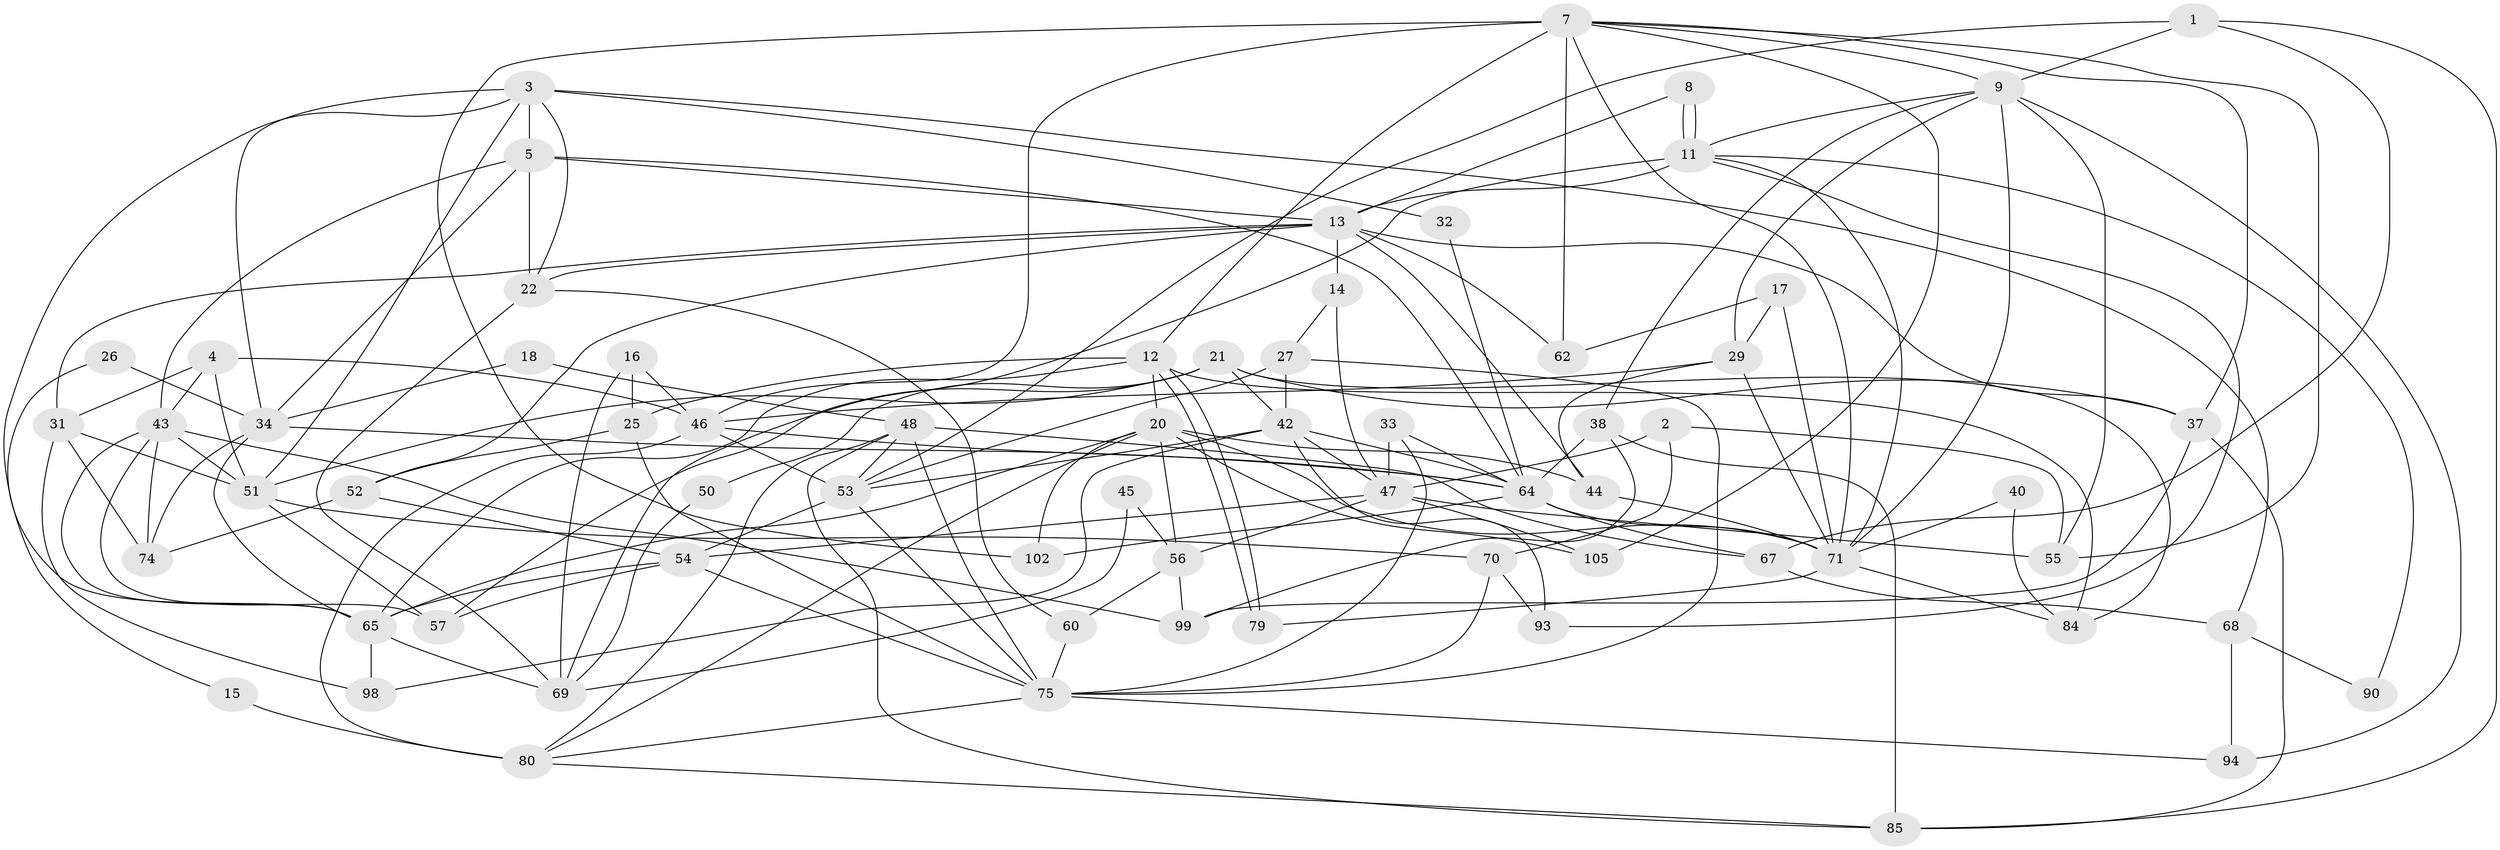 // Generated by graph-tools (version 1.1) at 2025/52/02/27/25 19:52:08]
// undirected, 67 vertices, 165 edges
graph export_dot {
graph [start="1"]
  node [color=gray90,style=filled];
  1 [super="+10"];
  2;
  3 [super="+19"];
  4 [super="+89"];
  5 [super="+6"];
  7 [super="+61"];
  8;
  9 [super="+41"];
  11 [super="+72"];
  12 [super="+28"];
  13 [super="+30"];
  14 [super="+24"];
  15;
  16 [super="+77"];
  17;
  18;
  20 [super="+39"];
  21 [super="+23"];
  22 [super="+36"];
  25 [super="+82"];
  26;
  27;
  29 [super="+58"];
  31 [super="+76"];
  32;
  33;
  34 [super="+35"];
  37 [super="+83"];
  38;
  40;
  42 [super="+49"];
  43 [super="+92"];
  44;
  45;
  46 [super="+87"];
  47 [super="+63"];
  48 [super="+66"];
  50;
  51 [super="+59"];
  52 [super="+73"];
  53 [super="+81"];
  54 [super="+104"];
  55 [super="+91"];
  56 [super="+101"];
  57;
  60;
  62;
  64 [super="+86"];
  65 [super="+100"];
  67;
  68;
  69 [super="+97"];
  70 [super="+103"];
  71 [super="+78"];
  74;
  75 [super="+95"];
  79;
  80 [super="+88"];
  84;
  85 [super="+96"];
  90;
  93;
  94;
  98;
  99;
  102;
  105;
  1 -- 53;
  1 -- 67;
  1 -- 9;
  1 -- 85;
  2 -- 47;
  2 -- 70;
  2 -- 55;
  3 -- 15;
  3 -- 32;
  3 -- 68;
  3 -- 34;
  3 -- 5;
  3 -- 22;
  3 -- 51;
  4 -- 51;
  4 -- 31;
  4 -- 43;
  4 -- 46;
  5 -- 64;
  5 -- 13;
  5 -- 43;
  5 -- 22;
  5 -- 34;
  7 -- 71;
  7 -- 62;
  7 -- 105;
  7 -- 37;
  7 -- 102;
  7 -- 46 [weight=2];
  7 -- 9;
  7 -- 12;
  7 -- 55;
  8 -- 11;
  8 -- 11;
  8 -- 13;
  9 -- 94;
  9 -- 55;
  9 -- 71;
  9 -- 38;
  9 -- 11;
  9 -- 29;
  11 -- 13;
  11 -- 90;
  11 -- 93;
  11 -- 69;
  11 -- 71;
  12 -- 79;
  12 -- 79;
  12 -- 84;
  12 -- 25;
  12 -- 20;
  12 -- 65;
  13 -- 52;
  13 -- 62;
  13 -- 37;
  13 -- 44;
  13 -- 14;
  13 -- 31;
  13 -- 22;
  14 -- 27;
  14 -- 47 [weight=2];
  15 -- 80 [weight=2];
  16 -- 25 [weight=2];
  16 -- 69 [weight=2];
  16 -- 46;
  17 -- 62;
  17 -- 71;
  17 -- 29;
  18 -- 34;
  18 -- 48;
  20 -- 71;
  20 -- 80;
  20 -- 44;
  20 -- 102;
  20 -- 105;
  20 -- 65;
  20 -- 56;
  21 -- 57;
  21 -- 42;
  21 -- 50;
  21 -- 51;
  21 -- 84;
  21 -- 37;
  22 -- 60;
  22 -- 69;
  25 -- 75;
  25 -- 52;
  26 -- 65;
  26 -- 34;
  27 -- 75;
  27 -- 53;
  27 -- 42;
  29 -- 46;
  29 -- 71;
  29 -- 44;
  31 -- 98;
  31 -- 74;
  31 -- 51;
  32 -- 64;
  33 -- 64;
  33 -- 75;
  33 -- 47;
  34 -- 65;
  34 -- 64;
  34 -- 74;
  37 -- 99;
  37 -- 85;
  38 -- 99;
  38 -- 64;
  38 -- 85;
  40 -- 71;
  40 -- 84;
  42 -- 93;
  42 -- 47;
  42 -- 64;
  42 -- 98;
  42 -- 53;
  43 -- 65;
  43 -- 51;
  43 -- 99;
  43 -- 57;
  43 -- 74;
  44 -- 71;
  45 -- 69;
  45 -- 56;
  46 -- 53;
  46 -- 80 [weight=2];
  46 -- 64;
  47 -- 105;
  47 -- 56;
  47 -- 54;
  47 -- 55;
  48 -- 67;
  48 -- 53;
  48 -- 85;
  48 -- 75;
  48 -- 80;
  50 -- 69;
  51 -- 57;
  51 -- 70;
  52 -- 74;
  52 -- 54 [weight=2];
  53 -- 75;
  53 -- 54;
  54 -- 57;
  54 -- 75;
  54 -- 65;
  56 -- 60;
  56 -- 99;
  60 -- 75;
  64 -- 102;
  64 -- 67;
  64 -- 71;
  65 -- 98;
  65 -- 69;
  67 -- 68;
  68 -- 90;
  68 -- 94;
  70 -- 93;
  70 -- 75;
  71 -- 84;
  71 -- 79;
  75 -- 94;
  75 -- 80;
  80 -- 85;
}
